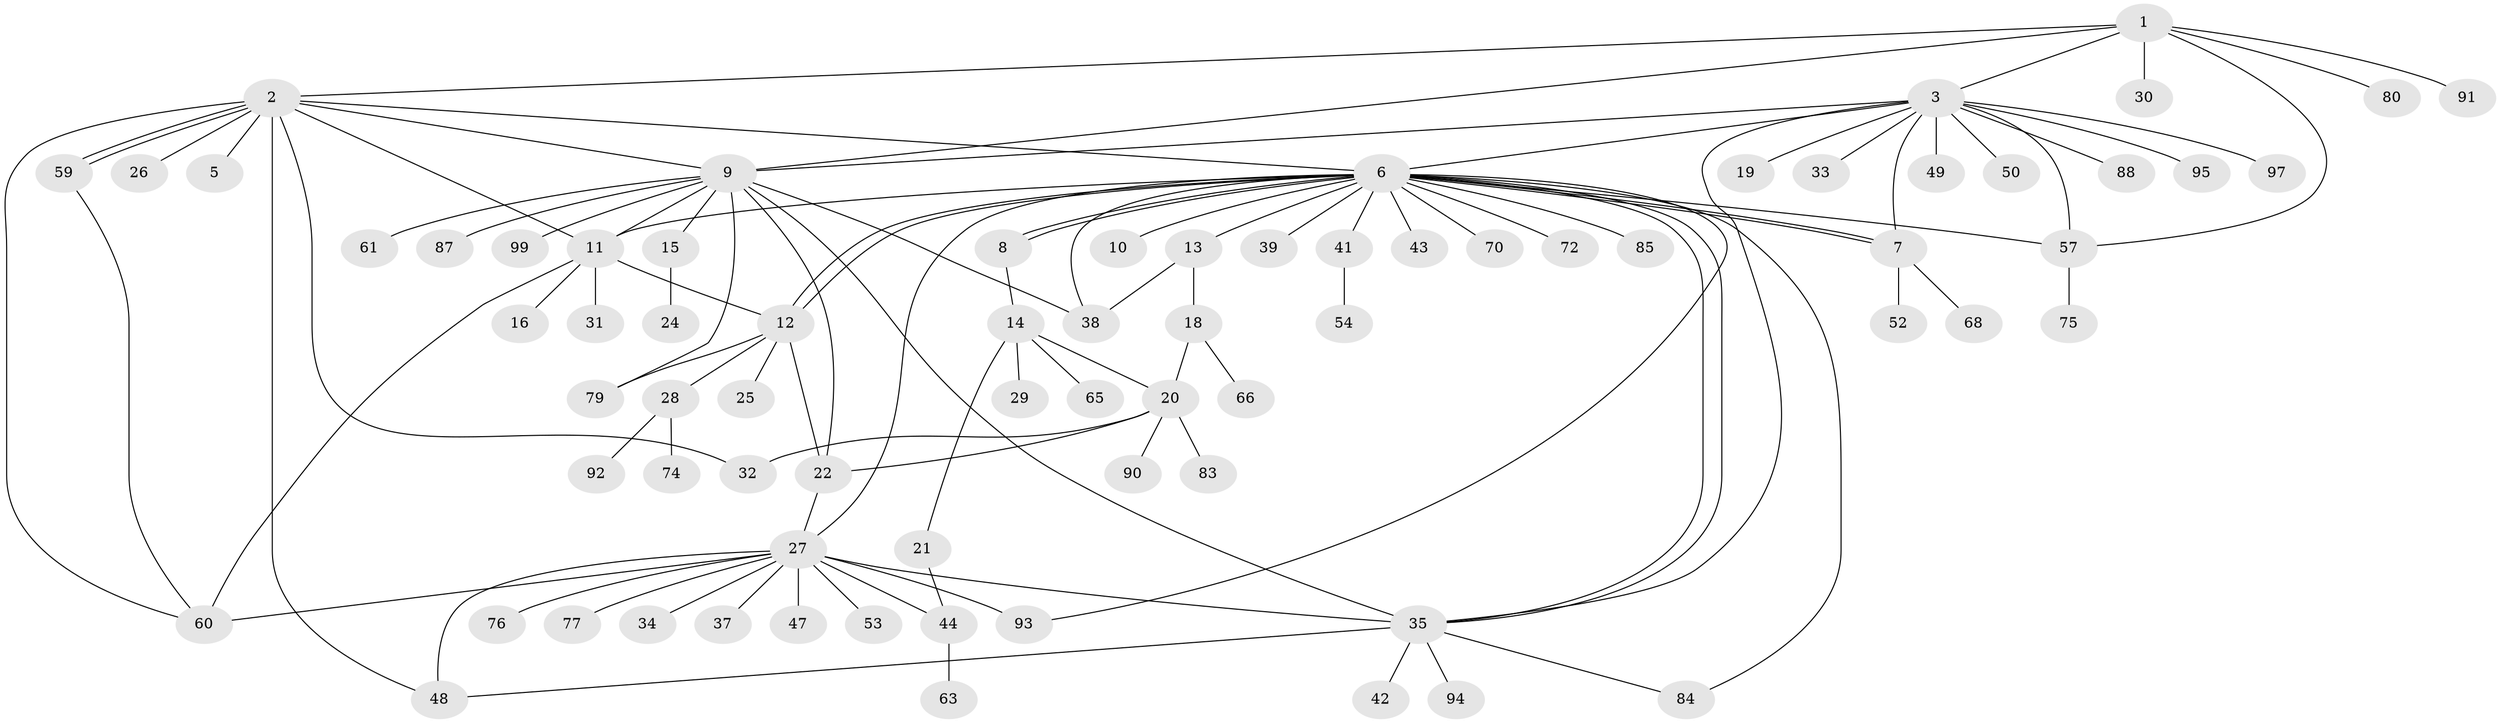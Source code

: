 // Generated by graph-tools (version 1.1) at 2025/23/03/03/25 07:23:55]
// undirected, 75 vertices, 107 edges
graph export_dot {
graph [start="1"]
  node [color=gray90,style=filled];
  1 [super="+40"];
  2 [super="+46"];
  3 [super="+4"];
  5;
  6 [super="+98"];
  7 [super="+51"];
  8 [super="+23"];
  9 [super="+73"];
  10;
  11 [super="+55"];
  12 [super="+17"];
  13;
  14 [super="+64"];
  15;
  16;
  18 [super="+45"];
  19;
  20 [super="+82"];
  21;
  22 [super="+96"];
  24;
  25;
  26;
  27 [super="+67"];
  28;
  29;
  30;
  31;
  32 [super="+56"];
  33;
  34 [super="+58"];
  35 [super="+36"];
  37;
  38 [super="+78"];
  39;
  41;
  42;
  43;
  44 [super="+81"];
  47 [super="+71"];
  48 [super="+89"];
  49;
  50;
  52;
  53;
  54;
  57 [super="+62"];
  59;
  60 [super="+69"];
  61;
  63;
  65;
  66;
  68;
  70;
  72;
  74 [super="+86"];
  75;
  76;
  77;
  79;
  80;
  83;
  84;
  85;
  87;
  88;
  90;
  91;
  92;
  93;
  94;
  95;
  97;
  99;
  1 -- 2;
  1 -- 3;
  1 -- 9;
  1 -- 30;
  1 -- 80;
  1 -- 91;
  1 -- 57;
  2 -- 5;
  2 -- 6;
  2 -- 9;
  2 -- 11;
  2 -- 26;
  2 -- 32;
  2 -- 48;
  2 -- 59;
  2 -- 59;
  2 -- 60;
  3 -- 6;
  3 -- 9;
  3 -- 33;
  3 -- 35;
  3 -- 49;
  3 -- 57;
  3 -- 88;
  3 -- 95;
  3 -- 97;
  3 -- 19;
  3 -- 50;
  3 -- 7;
  6 -- 7;
  6 -- 7;
  6 -- 8;
  6 -- 8;
  6 -- 10;
  6 -- 11;
  6 -- 12;
  6 -- 12;
  6 -- 13;
  6 -- 27;
  6 -- 35;
  6 -- 35;
  6 -- 39;
  6 -- 41;
  6 -- 43;
  6 -- 70;
  6 -- 72;
  6 -- 84;
  6 -- 85;
  6 -- 93;
  6 -- 38;
  6 -- 57;
  7 -- 52;
  7 -- 68;
  8 -- 14;
  9 -- 11;
  9 -- 15;
  9 -- 22;
  9 -- 35 [weight=2];
  9 -- 38;
  9 -- 61;
  9 -- 79;
  9 -- 87;
  9 -- 99;
  11 -- 16;
  11 -- 31;
  11 -- 60;
  11 -- 12;
  12 -- 22;
  12 -- 79;
  12 -- 25;
  12 -- 28;
  13 -- 18;
  13 -- 38;
  14 -- 20;
  14 -- 21;
  14 -- 29;
  14 -- 65;
  15 -- 24;
  18 -- 66;
  18 -- 20;
  20 -- 32;
  20 -- 83;
  20 -- 90;
  20 -- 22;
  21 -- 44;
  22 -- 27;
  27 -- 34;
  27 -- 35;
  27 -- 37;
  27 -- 44;
  27 -- 47;
  27 -- 53;
  27 -- 60;
  27 -- 76;
  27 -- 77;
  27 -- 93;
  27 -- 48;
  28 -- 74;
  28 -- 92;
  35 -- 42;
  35 -- 84;
  35 -- 94;
  35 -- 48;
  41 -- 54;
  44 -- 63;
  57 -- 75;
  59 -- 60;
}
